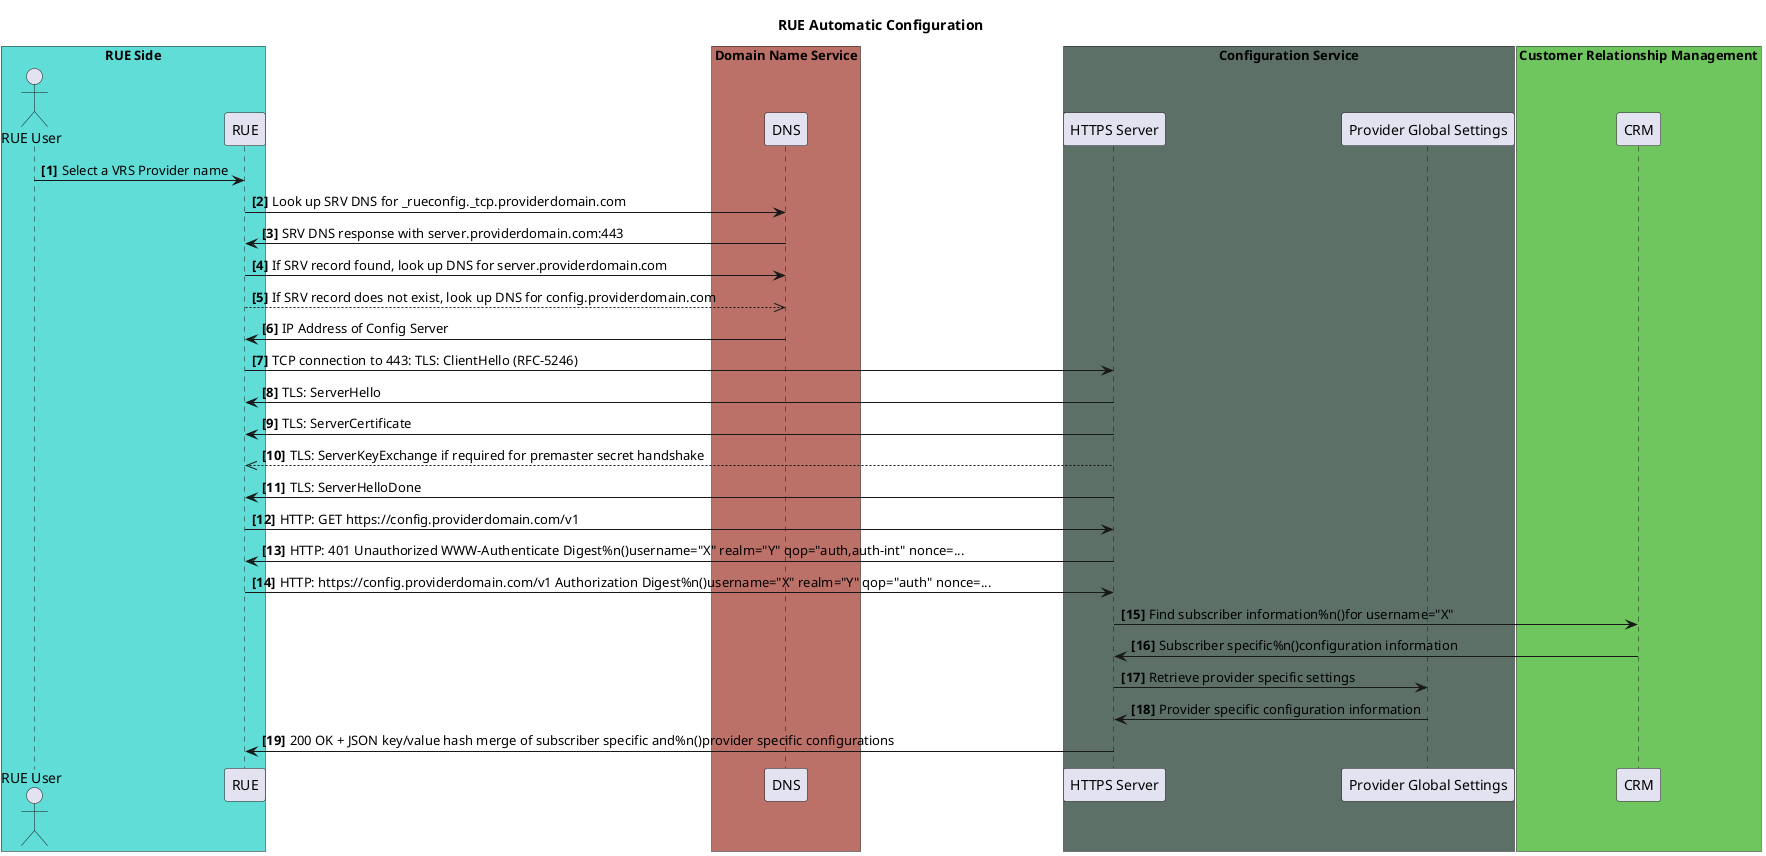 {
  "sha1": "tso4kcd6x42xosn0ve670e3wwotzzy2",
  "insertion": {
    "when": "2024-06-04T17:28:46.696Z",
    "user": "plantuml@gmail.com"
  }
}
@startuml
skinparam maxAsciiMessageLength 8

title RUE Automatic Configuration
box "RUE Side" #5fddd6
actor "RUE User" as RUEUSER
participant "RUE" as RUE
end box
box "Domain Name Service" #bb7068
participant DNS
end box
box "Configuration Service" #5c7068
participant "HTTPS Server" as CONFIGSERVER
participant "Provider Global Settings" AS PROVIDERSETTINGS
end box
box "Customer Relationship Management" #6fc65f
participant "CRM"
end box
autonumber "<b>[0]"
RUEUSER -> RUE: Select a VRS Provider name
RUE -> DNS: Look up SRV DNS for _rueconfig._tcp.providerdomain.com
DNS -> RUE: SRV DNS response with server.providerdomain.com:443
RUE -> DNS: If SRV record found, look up DNS for server.providerdomain.com
RUE -->> DNS: If SRV record does not exist, look up DNS for config.providerdomain.com
DNS -> RUE: IP Address of Config Server
RUE -> CONFIGSERVER: TCP connection to 443: TLS: ClientHello (RFC-5246)
CONFIGSERVER -> RUE: TLS: ServerHello
CONFIGSERVER -> RUE: TLS: ServerCertificate
CONFIGSERVER -->> RUE: TLS: ServerKeyExchange if required for premaster secret handshake
CONFIGSERVER -> RUE: TLS: ServerHelloDone
RUE -> CONFIGSERVER: HTTP: GET https://config.providerdomain.com/v1
CONFIGSERVER -> RUE: HTTP: 401 Unauthorized WWW-Authenticate Digest%n()username="X" realm="Y" qop="auth,auth-int" nonce=...
RUE -> CONFIGSERVER: HTTP: https://config.providerdomain.com/v1 Authorization Digest%n()username="X" realm="Y" qop="auth" nonce=...
CONFIGSERVER -> CRM: Find subscriber information%n()for username="X"
CRM -> CONFIGSERVER: Subscriber specific%n()configuration information
CONFIGSERVER -> PROVIDERSETTINGS: Retrieve provider specific settings
PROVIDERSETTINGS -> CONFIGSERVER: Provider specific configuration information
CONFIGSERVER -> RUE: 200 OK + JSON key/value hash merge of subscriber specific and%n()provider specific configurations
@enduml
